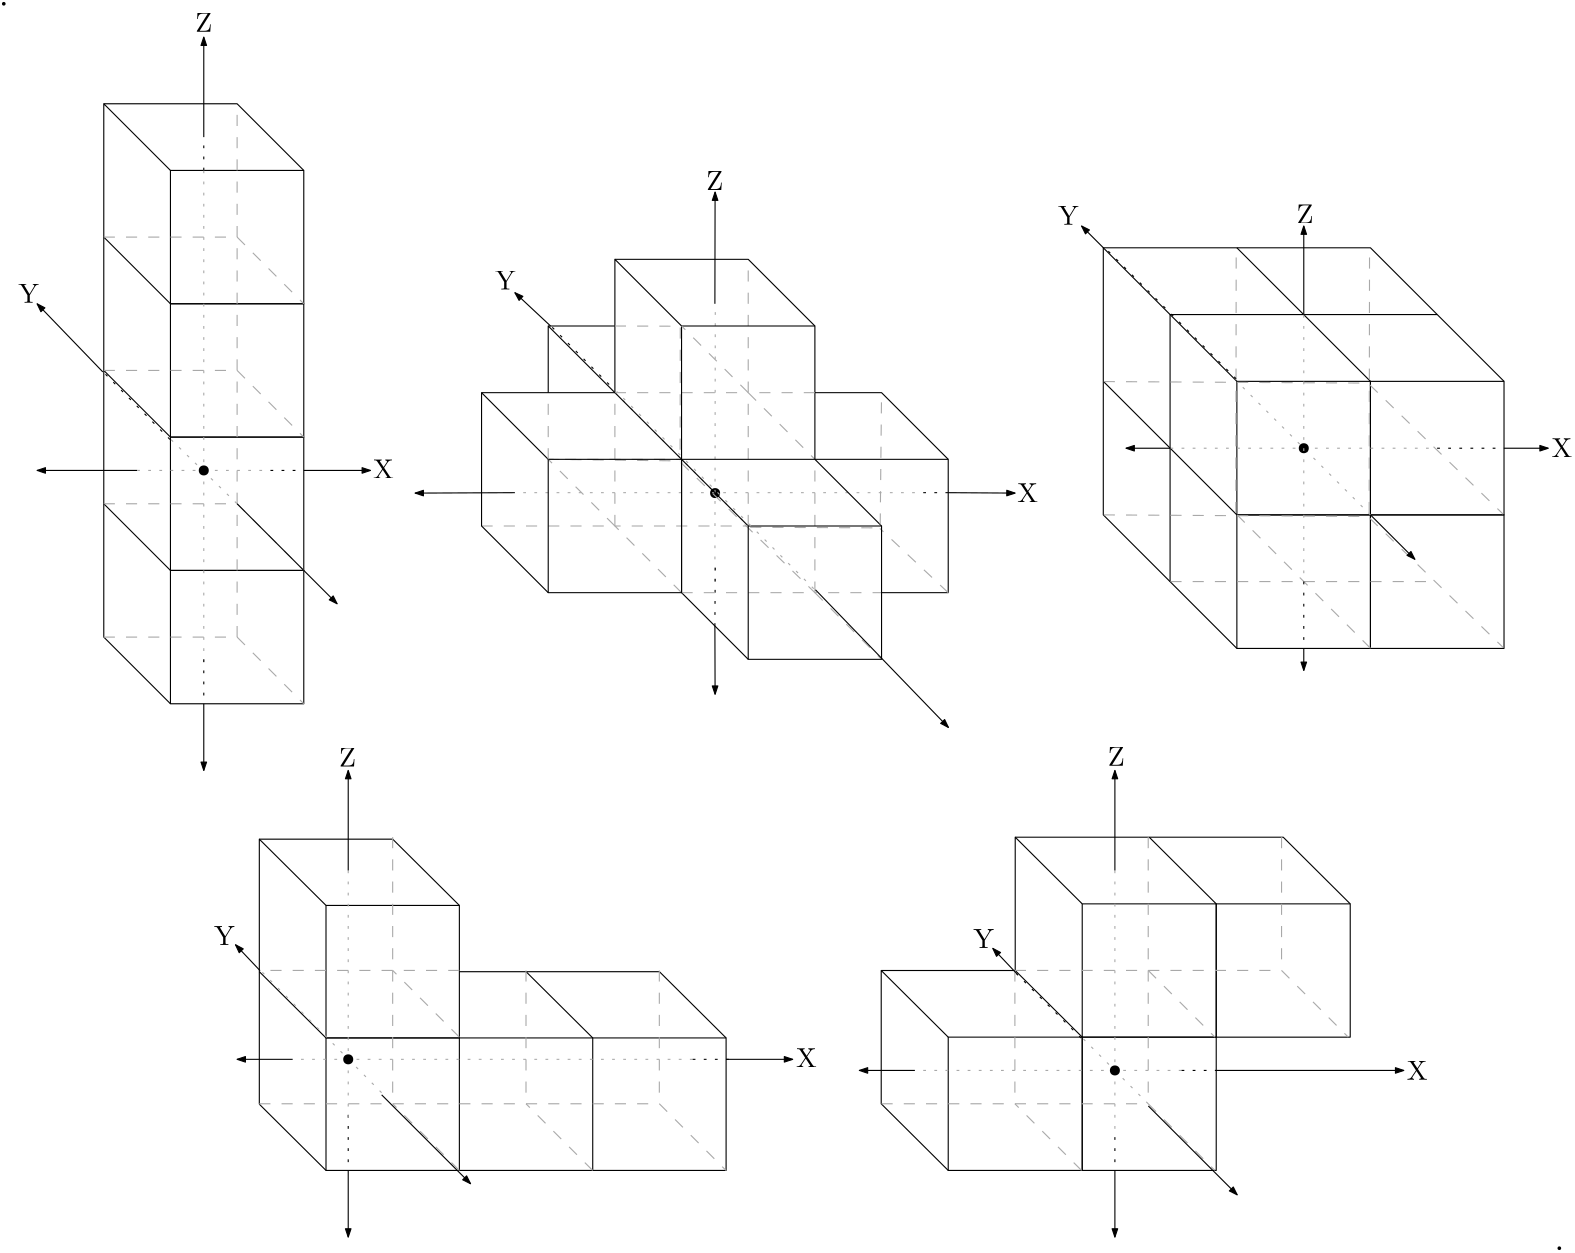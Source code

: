 <?xml version="1.0"?>
<!DOCTYPE ipe SYSTEM "ipe.dtd">
<ipe version="70005" creator="Ipe 7.1.3">
<info created="D:20130307172423" modified="D:20130324190916"/>
<ipestyle name="userConfig">
<symbol name="arrow/arc(spx)">
<path stroke="sym-stroke" fill="sym-stroke" pen="sym-pen">
0 0 m
-1 0.333 l
-1 -0.333 l
h
</path>
</symbol>
<symbol name="arrow/farc(spx)">
<path stroke="sym-stroke" fill="white" pen="sym-pen">
0 0 m
-1 0.333 l
-1 -0.333 l
h
</path>
</symbol>
<symbol name="mark/circle(sx)" transformations="translations">
<path fill="sym-stroke">
0.6 0 0 0.6 0 0 e
0.4 0 0 0.4 0 0 e
</path>
</symbol>
<symbol name="mark/disk(sx)" transformations="translations">
<path fill="sym-stroke">
0.6 0 0 0.6 0 0 e
</path>
</symbol>
<symbol name="mark/fdisk(sfx)" transformations="translations">
<group>
<path fill="sym-fill">
0.5 0 0 0.5 0 0 e
</path>
<path fill="sym-stroke" fillrule="eofill">
0.6 0 0 0.6 0 0 e
0.4 0 0 0.4 0 0 e
</path>
</group>
</symbol>
<symbol name="mark/box(sx)" transformations="translations">
<path fill="sym-stroke" fillrule="eofill">
-0.6 -0.6 m
0.6 -0.6 l
0.6 0.6 l
-0.6 0.6 l
h
-0.4 -0.4 m
0.4 -0.4 l
0.4 0.4 l
-0.4 0.4 l
h
</path>
</symbol>
<symbol name="mark/square(sx)" transformations="translations">
<path fill="sym-stroke">
-0.6 -0.6 m
0.6 -0.6 l
0.6 0.6 l
-0.6 0.6 l
h
</path>
</symbol>
<symbol name="mark/fsquare(sfx)" transformations="translations">
<group>
<path fill="sym-fill">
-0.5 -0.5 m
0.5 -0.5 l
0.5 0.5 l
-0.5 0.5 l
h
</path>
<path fill="sym-stroke" fillrule="eofill">
-0.6 -0.6 m
0.6 -0.6 l
0.6 0.6 l
-0.6 0.6 l
h
-0.4 -0.4 m
0.4 -0.4 l
0.4 0.4 l
-0.4 0.4 l
h
</path>
</group>
</symbol>
<symbol name="mark/cross(sx)" transformations="translations">
<group>
<path fill="sym-stroke">
-0.43 -0.57 m
0.57 0.43 l
0.43 0.57 l
-0.57 -0.43 l
h
</path>
<path fill="sym-stroke">
-0.43 0.57 m
0.57 -0.43 l
0.43 -0.57 l
-0.57 0.43 l
h
</path>
</group>
</symbol>
<symbol name="arrow/fnormal(spx)">
<path stroke="sym-stroke" fill="white" pen="sym-pen">
0 0 m
-1 0.333 l
-1 -0.333 l
h
</path>
</symbol>
<symbol name="arrow/pointed(spx)">
<path stroke="sym-stroke" fill="sym-stroke" pen="sym-pen">
0 0 m
-1 0.333 l
-0.8 0 l
-1 -0.333 l
h
</path>
</symbol>
<symbol name="arrow/fpointed(spx)">
<path stroke="sym-stroke" fill="white" pen="sym-pen">
0 0 m
-1 0.333 l
-0.8 0 l
-1 -0.333 l
h
</path>
</symbol>
<symbol name="arrow/linear(spx)">
<path stroke="sym-stroke" pen="sym-pen">
-1 0.333 m
0 0 l
-1 -0.333 l
</path>
</symbol>
<symbol name="arrow/fdouble(spx)">
<path stroke="sym-stroke" fill="white" pen="sym-pen">
0 0 m
-1 0.333 l
-1 -0.333 l
h
-1 0 m
-2 0.333 l
-2 -0.333 l
h
</path>
</symbol>
<symbol name="arrow/double(spx)">
<path stroke="sym-stroke" fill="sym-stroke" pen="sym-pen">
0 0 m
-1 0.333 l
-1 -0.333 l
h
-1 0 m
-2 0.333 l
-2 -0.333 l
h
</path>
</symbol>
<pen name="heavier" value="0.8"/>
<pen name="fat" value="1.2"/>
<pen name="ultrafat" value="2"/>
<pen name="monstrous" value="4"/>
<symbolsize name="large" value="5"/>
<symbolsize name="small" value="2"/>
<symbolsize name="tiny" value="1.1"/>
<arrowsize name="large" value="10"/>
<arrowsize name="small" value="5"/>
<arrowsize name="tiny" value="3"/>
<color name="red" value="1 0 0"/>
<color name="green" value="0 1 0"/>
<color name="blue" value="0 0 1"/>
<color name="yellow" value="1 1 0"/>
<color name="orange" value="1 0.647 0"/>
<color name="gold" value="1 0.843 0"/>
<color name="purple" value="0.627 0.125 0.941"/>
<color name="gray" value="0.745"/>
<color name="brown" value="0.647 0.165 0.165"/>
<color name="navy" value="0 0 0.502"/>
<color name="pink" value="1 0.753 0.796"/>
<color name="seagreen" value="0.18 0.545 0.341"/>
<color name="turquoise" value="0.251 0.878 0.816"/>
<color name="violet" value="0.933 0.51 0.933"/>
<color name="darkblue" value="0 0 0.545"/>
<color name="darkcyan" value="0 0.545 0.545"/>
<color name="darkgray" value="0.663"/>
<color name="darkgreen" value="0 0.392 0"/>
<color name="darkmagenta" value="0.545 0 0.545"/>
<color name="darkorange" value="1 0.549 0"/>
<color name="darkred" value="0.545 0 0"/>
<color name="lightblue" value="0.678 0.847 0.902"/>
<color name="lightcyan" value="0.878 1 1"/>
<color name="lightgray" value="0.827"/>
<color name="lightgreen" value="0.565 0.933 0.565"/>
<color name="lightyellow" value="1 1 0.878"/>
<dashstyle name="dashed" value="[4] 0"/>
<dashstyle name="dotted" value="[1 3] 0"/>
<dashstyle name="dash dotted" value="[4 2 1 2] 0"/>
<dashstyle name="dash dot dotted" value="[4 2 1 2 1 2] 0"/>
<textsize name="large" value="\large"/>
<textsize name="small" value="\small"/>
<textsize name="tiny" value="\tiny"/>
<textsize name="Large" value="\Large"/>
<textsize name="LARGE" value="\LARGE"/>
<textsize name="huge" value="\huge"/>
<textsize name="Huge" value="\Huge"/>
<textsize name="footnote" value="\footnotesize"/>
<textstyle name="center" begin="\begin{center}" end="\end{center}"/>
<textstyle name="itemize" begin="\begin{itemize}" end="\end{itemize}"/>
<textstyle name="item" begin="\begin{itemize}\item{}" end="\end{itemize}"/>
<gridsize name="4 pts" value="4"/>
<gridsize name="8 pts (~3 mm)" value="8"/>
<gridsize name="16 pts (~6 mm)" value="16"/>
<gridsize name="32 pts (~12 mm)" value="32"/>
<gridsize name="10 pts (~3.5 mm)" value="10"/>
<gridsize name="20 pts (~7 mm)" value="20"/>
<gridsize name="14 pts (~5 mm)" value="14"/>
<gridsize name="28 pts (~10 mm)" value="28"/>
<gridsize name="56 pts (~20 mm)" value="56"/>
<anglesize name="90 deg" value="90"/>
<anglesize name="60 deg" value="60"/>
<anglesize name="45 deg" value="45"/>
<anglesize name="30 deg" value="30"/>
<anglesize name="22.5 deg" value="22.5"/>
<opacity name="50%" value="0.5"/>
<gradient name="linear" type="axial" coords="75 0 400 0" extend="yes">
 <stop offset="0" color="1 0.4 0"/>
 <stop offset="0.35" color="1 0.4 0"/>
 <stop offset="0.95" color="0 0 1"/>
 <stop offset="1" color="0 0 1"/>
</gradient>
<tiling name="falling" angle="-60" step="4" width="1"/>
<tiling name="rising" angle="30" step="4" width="1"/>
</ipestyle>
<ipestyle name="basic">
<symbol name="arrow/arc(spx)">
<path stroke="sym-stroke" fill="sym-stroke" pen="sym-pen">
0 0 m
-1 0.333 l
-1 -0.333 l
h
</path>
</symbol>
<symbol name="arrow/farc(spx)">
<path stroke="sym-stroke" fill="white" pen="sym-pen">
0 0 m
-1 0.333 l
-1 -0.333 l
h
</path>
</symbol>
<symbol name="mark/circle(sx)" transformations="translations">
<path fill="sym-stroke">
0.6 0 0 0.6 0 0 e
0.4 0 0 0.4 0 0 e
</path>
</symbol>
<symbol name="mark/disk(sx)" transformations="translations">
<path fill="sym-stroke">
0.6 0 0 0.6 0 0 e
</path>
</symbol>
<symbol name="mark/fdisk(sfx)" transformations="translations">
<group>
<path fill="sym-fill">
0.5 0 0 0.5 0 0 e
</path>
<path fill="sym-stroke" fillrule="eofill">
0.6 0 0 0.6 0 0 e
0.4 0 0 0.4 0 0 e
</path>
</group>
</symbol>
<symbol name="mark/box(sx)" transformations="translations">
<path fill="sym-stroke" fillrule="eofill">
-0.6 -0.6 m
0.6 -0.6 l
0.6 0.6 l
-0.6 0.6 l
h
-0.4 -0.4 m
0.4 -0.4 l
0.4 0.4 l
-0.4 0.4 l
h
</path>
</symbol>
<symbol name="mark/square(sx)" transformations="translations">
<path fill="sym-stroke">
-0.6 -0.6 m
0.6 -0.6 l
0.6 0.6 l
-0.6 0.6 l
h
</path>
</symbol>
<symbol name="mark/fsquare(sfx)" transformations="translations">
<group>
<path fill="sym-fill">
-0.5 -0.5 m
0.5 -0.5 l
0.5 0.5 l
-0.5 0.5 l
h
</path>
<path fill="sym-stroke" fillrule="eofill">
-0.6 -0.6 m
0.6 -0.6 l
0.6 0.6 l
-0.6 0.6 l
h
-0.4 -0.4 m
0.4 -0.4 l
0.4 0.4 l
-0.4 0.4 l
h
</path>
</group>
</symbol>
<symbol name="mark/cross(sx)" transformations="translations">
<group>
<path fill="sym-stroke">
-0.43 -0.57 m
0.57 0.43 l
0.43 0.57 l
-0.57 -0.43 l
h
</path>
<path fill="sym-stroke">
-0.43 0.57 m
0.57 -0.43 l
0.43 -0.57 l
-0.57 0.43 l
h
</path>
</group>
</symbol>
<symbol name="arrow/fnormal(spx)">
<path stroke="sym-stroke" fill="white" pen="sym-pen">
0 0 m
-1 0.333 l
-1 -0.333 l
h
</path>
</symbol>
<symbol name="arrow/pointed(spx)">
<path stroke="sym-stroke" fill="sym-stroke" pen="sym-pen">
0 0 m
-1 0.333 l
-0.8 0 l
-1 -0.333 l
h
</path>
</symbol>
<symbol name="arrow/fpointed(spx)">
<path stroke="sym-stroke" fill="white" pen="sym-pen">
0 0 m
-1 0.333 l
-0.8 0 l
-1 -0.333 l
h
</path>
</symbol>
<symbol name="arrow/linear(spx)">
<path stroke="sym-stroke" pen="sym-pen">
-1 0.333 m
0 0 l
-1 -0.333 l
</path>
</symbol>
<symbol name="arrow/fdouble(spx)">
<path stroke="sym-stroke" fill="white" pen="sym-pen">
0 0 m
-1 0.333 l
-1 -0.333 l
h
-1 0 m
-2 0.333 l
-2 -0.333 l
h
</path>
</symbol>
<symbol name="arrow/double(spx)">
<path stroke="sym-stroke" fill="sym-stroke" pen="sym-pen">
0 0 m
-1 0.333 l
-1 -0.333 l
h
-1 0 m
-2 0.333 l
-2 -0.333 l
h
</path>
</symbol>
<pen name="heavier" value="0.8"/>
<pen name="fat" value="1.2"/>
<pen name="ultrafat" value="2"/>
<symbolsize name="large" value="5"/>
<symbolsize name="small" value="2"/>
<symbolsize name="tiny" value="1.1"/>
<arrowsize name="large" value="10"/>
<arrowsize name="small" value="5"/>
<arrowsize name="tiny" value="3"/>
<color name="red" value="1 0 0"/>
<color name="green" value="0 1 0"/>
<color name="blue" value="0 0 1"/>
<color name="yellow" value="1 1 0"/>
<color name="orange" value="1 0.647 0"/>
<color name="gold" value="1 0.843 0"/>
<color name="purple" value="0.627 0.125 0.941"/>
<color name="gray" value="0.745"/>
<color name="brown" value="0.647 0.165 0.165"/>
<color name="navy" value="0 0 0.502"/>
<color name="pink" value="1 0.753 0.796"/>
<color name="seagreen" value="0.18 0.545 0.341"/>
<color name="turquoise" value="0.251 0.878 0.816"/>
<color name="violet" value="0.933 0.51 0.933"/>
<color name="darkblue" value="0 0 0.545"/>
<color name="darkcyan" value="0 0.545 0.545"/>
<color name="darkgray" value="0.663"/>
<color name="darkgreen" value="0 0.392 0"/>
<color name="darkmagenta" value="0.545 0 0.545"/>
<color name="darkorange" value="1 0.549 0"/>
<color name="darkred" value="0.545 0 0"/>
<color name="lightblue" value="0.678 0.847 0.902"/>
<color name="lightcyan" value="0.878 1 1"/>
<color name="lightgray" value="0.827"/>
<color name="lightgreen" value="0.565 0.933 0.565"/>
<color name="lightyellow" value="1 1 0.878"/>
<dashstyle name="dashed" value="[4] 0"/>
<dashstyle name="dotted" value="[1 3] 0"/>
<dashstyle name="dash dotted" value="[4 2 1 2] 0"/>
<dashstyle name="dash dot dotted" value="[4 2 1 2 1 2] 0"/>
<textsize name="large" value="\large"/>
<textsize name="small" value="\small"/>
<textsize name="tiny" value="\tiny"/>
<textsize name="Large" value="\Large"/>
<textsize name="LARGE" value="\LARGE"/>
<textsize name="huge" value="\huge"/>
<textsize name="Huge" value="\Huge"/>
<textsize name="footnote" value="\footnotesize"/>
<textstyle name="center" begin="\begin{center}" end="\end{center}"/>
<textstyle name="itemize" begin="\begin{itemize}" end="\end{itemize}"/>
<textstyle name="item" begin="\begin{itemize}\item{}" end="\end{itemize}"/>
<gridsize name="4 pts" value="4"/>
<gridsize name="8 pts (~3 mm)" value="8"/>
<gridsize name="16 pts (~6 mm)" value="16"/>
<gridsize name="32 pts (~12 mm)" value="32"/>
<gridsize name="10 pts (~3.5 mm)" value="10"/>
<gridsize name="20 pts (~7 mm)" value="20"/>
<gridsize name="14 pts (~5 mm)" value="14"/>
<gridsize name="28 pts (~10 mm)" value="28"/>
<gridsize name="56 pts (~20 mm)" value="56"/>
<anglesize name="90 deg" value="90"/>
<anglesize name="60 deg" value="60"/>
<anglesize name="45 deg" value="45"/>
<anglesize name="30 deg" value="30"/>
<anglesize name="22.5 deg" value="22.5"/>
<tiling name="falling" angle="-60" step="4" width="1"/>
<tiling name="rising" angle="30" step="4" width="1"/>
</ipestyle>
<page>
<layer name="alpha"/>
<view layers="alpha" active="alpha"/>
<path layer="alpha" stroke="black" arrow="normal/tiny">
200.868 615.972 m
188 628 l
</path>
<path matrix="1 0 0 1 0 -24" stroke="darkgray" dash="dotted">
224.074 616.006 m
272 568 l
</path>
<path matrix="3 0 0 3 -80 -1776" stroke="black">
48 768 m
48 752 l
64 752 l
64 768 l
h
</path>
<path matrix="3 0 0 3 -80 -1728" stroke="black">
48 768 m
48 752 l
64 752 l
64 768 l
h
</path>
<path matrix="3 0 0 3 -80 -1680" stroke="black">
48 768 m
48 752 l
64 752 l
64 768 l
h
</path>
<path matrix="3 0 0 3 -80 -1632" stroke="black">
48 768 m
48 752 l
64 752 l
64 768 l
h
</path>
<path matrix="3 0 0 3 -80 -1776" stroke="black">
48 752 m
40 760 l
40 824 l
48 816 l
</path>
<path matrix="3 0 0 3 -80 -1776" stroke="black">
40 824 m
56 824 l
64 816 l
</path>
<path matrix="3 0 0 3 -80 -1776" stroke="black">
48 800 m
40 808 l
</path>
<path matrix="3 0 0 3 -80 -1776" stroke="black">
40 792 m
48 784 l
</path>
<path matrix="3 0 0 3 -80 -1776" stroke="black">
48 768 m
40 776 l
</path>
<path matrix="3.00545 0 0 3.00482 -81.0472 -1855.86" stroke="black">
176 816 m
176 800 l
192 800 l
192 816 l
h
</path>
<path matrix="3.00545 0 0 3.00482 -32.9599 -1855.86" stroke="black">
176 816 m
176 800 l
192 800 l
192 816 l
h
</path>
<path matrix="3.00545 0 0 3.00482 -81.0472 -1903.93" stroke="black">
176 816 m
176 800 l
192 800 l
192 816 l
h
</path>
<path matrix="3.00545 0 0 3.00482 -32.9599 -1903.93" stroke="black">
176 816 m
176 800 l
192 800 l
192 816 l
h
</path>
<path matrix="3.00545 0 0 3.00482 -129.134 -1807.78" stroke="black">
192 768 m
176 784 l
176 816 l
192 800 l
</path>
<path matrix="3.00545 0 0 3.00482 -129.134 -1807.78" stroke="black">
176 816 m
208 816 l
224 800 l
</path>
<path matrix="3.00545 0 0 3.00482 -129.134 -1807.78" stroke="black">
184 776 m
184 808 l
216 808 l
</path>
<path matrix="3.00545 0 0 3.00482 -129.134 -1807.78" stroke="black">
208 800 m
192 816 l
</path>
<path matrix="3.00545 0 0 3.00482 -129.134 -1807.78" stroke="black">
176 800 m
192 784 l
</path>
<path matrix="3.00074 0 0 2.98144 -24.0356 -1930.04" stroke="black">
48 768 m
48 752 l
64 752 l
64 768 l
h
</path>
<path matrix="3.00074 0 0 2.98144 -24.0356 -1882.34" stroke="black">
48 768 m
48 752 l
64 752 l
64 768 l
h
</path>
<path matrix="3.00074 0 0 2.98144 -24.0356 -2025.45" stroke="black">
40 824 m
56 824 l
64 816 l
</path>
<path matrix="3.00074 0 0 2.98144 -24.0356 -2025.45" stroke="black">
48 800 m
40 808 l
</path>
<path matrix="3.00074 0 0 2.98144 -24.0356 -2025.45" stroke="black">
40 792 m
48 784 l
</path>
<path matrix="3.00074 0 0 2.98144 -648.19 -2025.45" stroke="black">
256 816 m
248 824 l
248 792 l
</path>
<path matrix="3.00074 0 0 2.98144 -648.19 -2025.45" stroke="black">
272 800 m
304 800 l
304 784 l
272 784 l
</path>
<path matrix="3.00074 0 0 2.98144 -648.19 -2025.45" stroke="black">
304 800 m
296 808 l
272 808 l
</path>
<path matrix="3.00074 0 0 2.98144 -648.19 -2025.45" stroke="black">
288 784 m
288 800 l
280 808 l
</path>
<path matrix="3.015 0 0 2.99918 -138.4 -2039.36" stroke="black">
176 816 m
176 800 l
192 800 l
192 816 l
h
</path>
<path matrix="3.015 0 0 2.99918 -90.1603 -2039.36" stroke="black">
176 816 m
176 800 l
192 800 l
192 816 l
h
</path>
<path matrix="3.015 0 0 2.99918 -186.64 -2087.34" stroke="black">
176 816 m
176 800 l
192 800 l
192 816 l
h
</path>
<path matrix="3.015 0 0 2.99918 -138.4 -2087.34" stroke="black">
176 816 m
176 800 l
192 800 l
192 816 l
h
</path>
<path matrix="3.015 0 0 2.99918 -669.041 -2039.36" stroke="black">
336 784 m
328 792 l
328 808 l
336 800 l
</path>
<path matrix="3.015 0 0 2.99918 -669.041 -2039.36" stroke="black">
328 808 m
344 808 l
352 800 l
</path>
<path matrix="3.015 0 0 2.99918 -669.041 -2039.36" stroke="black">
344 808 m
344 820 l
344 824 l
352 816 l
</path>
<path matrix="3.015 0 0 2.99918 -669.041 -2039.36" stroke="black">
344 824 m
376 824 l
384 816 l
</path>
<path matrix="3.015 0 0 2.99918 -669.041 -2039.36" stroke="black">
368 816 m
360 824 l
</path>
<path matrix="3 0 0 3 -80 -1776" stroke="black" arrow="normal/tiny">
52 820 m
52 832 l
</path>
<path matrix="3 0 0 3 -80 -1776" stroke="black" arrow="normal/tiny">
52 752 m
52 744 l
</path>
<path matrix="3 0 0 3 -80 -1800" stroke="black" arrow="normal/tiny">
44 788 m
32 788 l
</path>
<path matrix="3 0 0 3 -80 -1800" stroke="black" arrow="normal/tiny">
64 788 m
72 788 l
</path>
<path stroke="black" arrow="normal/tiny">
39.6573 599.463 m
16 624 l
</path>
<path matrix="1 0 0 1 0 -24" stroke="black" arrow="normal/tiny">
188 580 m
152.074 579.84 l
</path>
<path stroke="black" arrow="normal/tiny">
344 556 m
368.074 555.846 l
</path>
<path stroke="black" arrow="normal/tiny">
260 508 m
260.074 483.422 l
</path>
<path stroke="black" arrow="normal/tiny">
260 624 m
260.074 664.218 l
</path>
<path matrix="1 0 0 1 -32 64" stroke="darkgray" dash="dotted">
108 608 m
108 428 l
</path>
<path stroke="darkgray" dash="dotted">
64.236 575.079 m
88 552 l
</path>
<path matrix="1 0 0 1 -32 40" stroke="darkgray" dash="dotted">
84 524 m
132 524 l
</path>
<use matrix="3 0 0 3 -80 -1800" name="mark/disk(sx)" pos="52 788" size="normal" stroke="black"/>
<use matrix="-3 0 0 -3.01327 632.074 2918.25" name="mark/disk(sx)" pos="124 784" size="normal" stroke="black"/>
<path matrix="1 0 0 1 0 -4" stroke="darkgray" dash="dotted">
260 528 m
260.148 627.64 l
</path>
<path stroke="darkgray" dash="dotted">
332 556 m
188 556 l
</path>
<path matrix="1 0 0 1 -32 64" stroke="darkgray" dash="dashed">
72 584 m
120 584 l
144 560 l
</path>
<path matrix="1 0 0 1 -32 16" stroke="darkgray" dash="dashed">
72 584 m
120 584 l
144 560 l
</path>
<path matrix="1 0 0 1 -32 -32" stroke="darkgray" dash="dashed">
72 584 m
120 584 l
144 560 l
</path>
<path matrix="1 0 0 1 -32 -80" stroke="darkgray" dash="dashed">
72 584 m
120 584 l
144 560 l
</path>
<path matrix="1 0 0 1 -32 64" stroke="darkgray" dash="dashed">
120 440 m
120 632 l
</path>
<path stroke="black" dash="dotted">
63.8275 575.16 m
40.241 599.009 l
</path>
<path matrix="1 0 0 1 -32 40" stroke="black" dash="dotted">
132 524 m
144 524 l
</path>
<path matrix="1 0 0 1 -32 64" stroke="black" dash="dotted">
108 608 m
108 620 l
</path>
<path stroke="black" dash="dotted">
76 496 m
76 480 l
</path>
<path stroke="black" dash="dotted">
260 508 m
260.148 531.64 l
</path>
<path matrix="1 0 0 1 32 -60" stroke="darkgray" dash="dashed">
368 608 m
463.099 607.443 l
511.783 560.253 l
</path>
<path matrix="1 0 0 1 32 -60" stroke="darkgray" dash="dashed">
392 584 m
488 584 l
</path>
<path matrix="1 0 0 1 32 -60" stroke="darkgray" dash="dashed">
464 560 m
416 608 l
</path>
<path matrix="1 0 0 1 32 -12" stroke="darkgray" dash="dashed">
368 608 m
463.099 607.443 l
511.783 560.253 l
</path>
<path matrix="1 0 0 1 32 -12" stroke="darkgray" dash="dotted">
392 584 m
488 584 l
</path>
<path matrix="1 0 0 1 32 -12" stroke="darkgray" dash="dotted">
464 560 m
416 608 l
</path>
<path matrix="1 0 0 1 32 -60" stroke="darkgray" dash="dashed">
415.543 608.669 m
415.673 704.014 l
</path>
<path matrix="1 0 0 1 80 -60" stroke="darkgray" dash="dashed">
415.543 608.669 m
415.673 704.014 l
</path>
<use matrix="1 0 0 1 32 -60" name="mark/disk(sx)" pos="440 632" size="normal" stroke="black"/>
<path matrix="1 0 0 1 32 -60" stroke="black" arrow="normal/tiny">
464 608 m
480 592 l
</path>
<path matrix="1 0 0 1 32 -60" stroke="black" arrow="normal/tiny">
392 632 m
376 632 l
</path>
<path matrix="1 0 0 1 32 -60" stroke="black" arrow="normal/tiny">
512 632 m
528 632 l
</path>
<path stroke="black" arrow="normal/tiny">
472 620 m
472 652 l
</path>
<path matrix="1 0 0 1 32 -60" stroke="black" arrow="normal/tiny">
440 560 m
440 552 l
</path>
<path matrix="1 0 0 1 32 -60" stroke="black" arrow="normal/tiny">
368 704 m
360 712 l
</path>
<path matrix="1 0 0 1 32 -60" stroke="black" dash="dotted">
488 632 m
512 632 l
</path>
<path matrix="1 0 0 1 32 -60" stroke="black" dash="dotted">
440 584 m
440 560 l
</path>
<path matrix="1 0 0 1 32 -60" stroke="darkgray" dash="dotted">
440 680 m
440 584 l
</path>
<path matrix="1 0 0 1 32 -60" stroke="black" dash="dotted">
415.642 657.006 m
368.632 703.928 l
</path>
<path matrix="1 0 0 1 56 40" stroke="darkgray" dash="dashed">
40 296 m
184 296 l
208 272 l
</path>
<path matrix="1 0 0 1 56 40" stroke="darkgray" dash="dashed">
112 272 m
88 296 l
</path>
<path matrix="1 0 0 1 104 40" stroke="darkgray" dash="dashed">
112 272 m
88 296 l
</path>
<path matrix="1 0 0 1 56 88" stroke="darkgray" dash="dashed">
112 272 m
88 296 l
</path>
<path matrix="1 0 0 1 56 40" stroke="darkgray" dash="dashed">
112 344 m
40 344 l
</path>
<path matrix="1 0 0 1 56 40" stroke="darkgray" dash="dashed">
88 392 m
88 296 l
</path>
<path matrix="1 0 0 1 56 40" stroke="darkgray" dash="dashed">
136 344 m
136 296 l
</path>
<path matrix="1 0 0 1 104 40" stroke="darkgray" dash="dashed">
136 344 m
136 296 l
</path>
<path matrix="1 0 0 1 0 20" stroke="black" arrow="normal/tiny">
128 292 m
128 268 l
</path>
<path stroke="black" dash="dotted">
128 332 m
128 312 l
</path>
<path stroke="darkgray" dash="dotted">
128 420 m
128 328 l
</path>
<path matrix="3 0 0 3 -28 -2040" stroke="black" arrow="normal/tiny">
52 820 m
52 832 l
</path>
<path matrix="1 0 0 1 56 20" stroke="darkgray" dash="dotted">
196 332 m
52 332 l
</path>
<path stroke="darkgray" dash="dotted">
140 340 m
96.3957 384.046 l
</path>
<path stroke="black" arrow="normal/tiny">
264 352 m
288 352 l
</path>
<path matrix="1 0 0 1 56 44" stroke="black" arrow="normal/tiny">
52 308 m
32 308 l
</path>
<path matrix="1 0 0 1 4.0357 43.2165" stroke="black" arrow="normal/tiny">
136 296 m
168 264 l
</path>
<path matrix="1 0 0 1 55.3725 -6.69676" stroke="black" arrow="normal/tiny">
40.8888 390.615 m
32.0491 399.951 l
</path>
<use matrix="1 0 0 1 4 44" name="mark/disk(sx)" pos="124 308" size="normal" stroke="black"/>
<path matrix="1 0 0 1 24 40" stroke="darkgray" dash="dashed">
296 296 m
392 296 l
416 272 l
</path>
<path matrix="1 0 0 1 280 40" stroke="darkgray" dash="dashed">
112 272 m
88 296 l
</path>
<path matrix="1 0 0 1 24 40" stroke="darkgray" dash="dashed">
344 344 m
344 296 l
</path>
<path matrix="3 0 0 3 248 -1944" stroke="black" arrow="normal/tiny">
52 752 m
52 744 l
</path>
<path matrix="1 0 0 1 296 -104" stroke="black" dash="dotted">
108 428 m
108 416 l
</path>
<path matrix="1 0 0 1 280 40" stroke="darkgray" dash="dotted">
124 332 m
124 284 l
</path>
<path stroke="darkgray" dash="dotted">
428 348 m
332 348 l
</path>
<path matrix="1 0 0 1 280 40" stroke="darkgray" dash="dotted">
136 296 m
112 320 l
</path>
<path stroke="black" arrow="normal/tiny">
440 348 m
508 348 l
</path>
<path matrix="1 0 0 1 280 40" stroke="black" arrow="normal/tiny">
52 308 m
32 308 l
</path>
<path matrix="1 0 0 1 280.036 39.2165" stroke="black" arrow="normal/tiny">
136 296 m
168 264 l
</path>
<path stroke="black" dash="dotted">
391.848 359.678 m
368.592 382.814 l
</path>
<path matrix="1 0 0 1 328 -8" stroke="black" arrow="normal/tiny">
40.8888 390.615 m
32.0491 399.951 l
</path>
<path matrix="1 0 0 1 72 88" stroke="darkgray" dash="dashed">
296 296 m
392 296 l
416 272 l
</path>
<path matrix="1 0 0 1 328 40" stroke="darkgray" dash="dashed">
88 392 m
88 296 l
</path>
<path matrix="1 0 0 1 24 40" stroke="darkgray" dash="dashed">
392 344 m
416 320 l
</path>
<path matrix="1 0 0 1 24 40" stroke="darkgray" dash="dashed">
440 392 m
440 344 l
</path>
<path matrix="1 0 0 1 280 88" stroke="darkgray" dash="dotted">
124 332 m
124 284 l
</path>
<path matrix="3 0 0 3 248 -2040" stroke="black" arrow="normal/tiny">
52 820 m
52 832 l
</path>
<use matrix="1 0 0 1 24 16" name="mark/disk(sx)" pos="380 332" size="normal" stroke="black"/>
<path matrix="1 0 0 1 -24 16" stroke="black" dash="dotted">
452 332 m
464 332 l
</path>
<use matrix="1 0 0 1 -8 8" name="mark/disk(sx)" pos="12 724" size="tiny" stroke="black"/>
<use name="mark/disk(sx)" pos="564 284" size="tiny" stroke="black"/>
<path stroke="black">
248 568 m
248 520 l
272 496 l
</path>
<path stroke="darkgray" dash="dashed">
272 544 m
272 640 l
</path>
<path stroke="black">
248 616 m
224 640 l
224 592 l
248 568 l
</path>
<path stroke="black">
248 568 m
272 544 l
</path>
<path stroke="black">
296 568 m
320 544 l
</path>
<path matrix="1 0 0 1 176 -64" stroke="darkgray" dash="dashed">
72 584 m
120 584 l
144 560 l
</path>
<path stroke="darkgray" dash="dashed">
296 520 m
296 568 l
</path>
<path stroke="darkgray" dash="dashed">
200 568 m
247.099 567.443 l
296 520 l
320 520 l
</path>
<path matrix="1 0 0 1 152 8" stroke="darkgray" dash="dashed">
72 584 m
120 584 l
144 560 l
</path>
<path stroke="black">
224 640 m
272 640 l
296 616 l
</path>
<path stroke="darkgray" dash="dashed">
248 520 m
224 544 l
272 544 l
</path>
<path stroke="darkgray" dash="dashed">
176 544 m
224 544 l
224 592 l
</path>
<path matrix="1 0 0 1 -48 -48" stroke="black">
248 616 m
224 640 l
224 592 l
248 568 l
</path>
<path stroke="black">
176 592 m
224 592 l
</path>
<path stroke="black">
200 592 m
200 616 l
224 592 l
</path>
<path matrix="1 0 0 1 -24 24" stroke="darkgray" dash="dashed">
248 520 m
224 544 l
272 544 l
</path>
<path matrix="3 0 0 3 56 -1736" stroke="black">
48 768 m
48 752 l
64 752 l
64 768 l
h
</path>
<path stroke="darkgray" dash="dashed">
200 568 m
200 592 l
</path>
<path stroke="black">
200 616 m
224 616 l
</path>
<path stroke="darkgray" dash="dashed">
224 616 m
247.541 615.917 l
247.476 567.344 l
</path>
<path matrix="3 0 0 3 104 -1688" stroke="black">
48 768 m
48 752 l
64 752 l
64 768 l
h
</path>
<path stroke="darkgray" dash="dashed">
296 592 m
272 592 l
248 616 l
</path>
<path stroke="black">
296 568 m
344 568 l
344 520 l
320 520 l
</path>
<path stroke="black">
296 592 m
320 592 l
344 568 l
</path>
<path stroke="darkgray" dash="dashed">
272.705 543.548 m
319.503 543.329 l
320 592 l
</path>
<path stroke="darkgray" dash="dashed">
344 520 m
319.394 543.11 l
</path>
<path matrix="3 0 0 3 128 -1760" stroke="black">
48 768 m
48 752 l
64 752 l
64 768 l
h
</path>
<text matrix="1 0 0 1 -4.06932 -27.4433" transformations="translations" pos="141.003 588.573" stroke="black" type="label" width="7.472" height="6.808" depth="0" valign="baseline">X</text>
<text matrix="1 0 0 1 -131.783 35.7876" transformations="translations" pos="141.003 588.573" stroke="black" type="label" width="7.472" height="6.808" depth="0" valign="baseline">Y</text>
<text matrix="1 0 0 1 -68.0959 133.353" transformations="translations" pos="141.003 588.573" stroke="black" type="label" width="6.088" height="6.808" depth="0" valign="baseline">Z</text>
<text matrix="1 0 0 1 227.882 -35.9889" transformations="translations" pos="141.003 588.573" stroke="black" type="label" width="7.472" height="6.808" depth="0" valign="baseline">X</text>
<text matrix="1 0 0 1 420.157 -19.8426" transformations="translations" pos="141.003 588.573" stroke="black" type="label" width="7.472" height="6.808" depth="0" valign="baseline">X</text>
<text matrix="1 0 0 1 148.164 -239.442" transformations="translations" pos="141.003 588.573" stroke="black" type="label" width="7.472" height="6.808" depth="0" valign="baseline">X</text>
<text matrix="1 0 0 1 368.099 -243.931" transformations="translations" pos="141.003 588.573" stroke="black" type="label" width="7.472" height="6.808" depth="0" valign="baseline">X</text>
<text matrix="1 0 0 1 39.8619 40.5343" transformations="translations" pos="141.003 588.573" stroke="black" type="label" width="7.472" height="6.808" depth="0" valign="baseline">Y</text>
<text matrix="1 0 0 1 242.561 63.886" transformations="translations" pos="141.003 588.573" stroke="black" type="label" width="7.472" height="6.808" depth="0" valign="baseline">Y</text>
<text matrix="1 0 0 1 -61.3042 -195.417" transformations="translations" pos="141.003 588.573" stroke="black" type="label" width="7.472" height="6.808" depth="0" valign="baseline">Y</text>
<text matrix="1 0 0 1 212.028 -196.534" transformations="translations" pos="141.003 588.573" stroke="black" type="label" width="7.472" height="6.808" depth="0" valign="baseline">Y</text>
<text matrix="1 0 0 1 115.878 76.3614" transformations="translations" pos="141.003 588.573" stroke="black" type="label" width="6.088" height="6.808" depth="0" valign="baseline">Z</text>
<text matrix="1 0 0 1 328.378 64.3421" transformations="translations" pos="141.003 588.573" stroke="black" type="label" width="6.088" height="6.808" depth="0" valign="baseline">Z</text>
<text matrix="1 0 0 1 -16.3077 -131.17" transformations="translations" pos="141.003 588.573" stroke="black" type="label" width="6.088" height="6.808" depth="0" valign="baseline">Z</text>
<text matrix="1 0 0 1 260.401 -130.888" transformations="translations" pos="141.003 588.573" stroke="black" type="label" width="6.088" height="6.808" depth="0" valign="baseline">Z</text>
<path matrix="3 0 0 3 -80 -1800" stroke="black" arrow="normal/tiny">
56 784 m
68 772 l
</path>
<path stroke="black" arrow="normal/tiny">
296.203 521.041 m
344.074 471.475 l
</path>
<path stroke="black" dash="dotted">
344 556 m
332 556 l
</path>
<path stroke="darkgray" dash="dotted">
295.589 521.424 m
224.653 592.411 l
</path>
<path stroke="black" dash="dotted">
201.46 615.519 m
223.756 593.093 l
</path>
<path stroke="black" dash="dotted">
252 352 m
268 352 l
</path>
</page>
</ipe>
